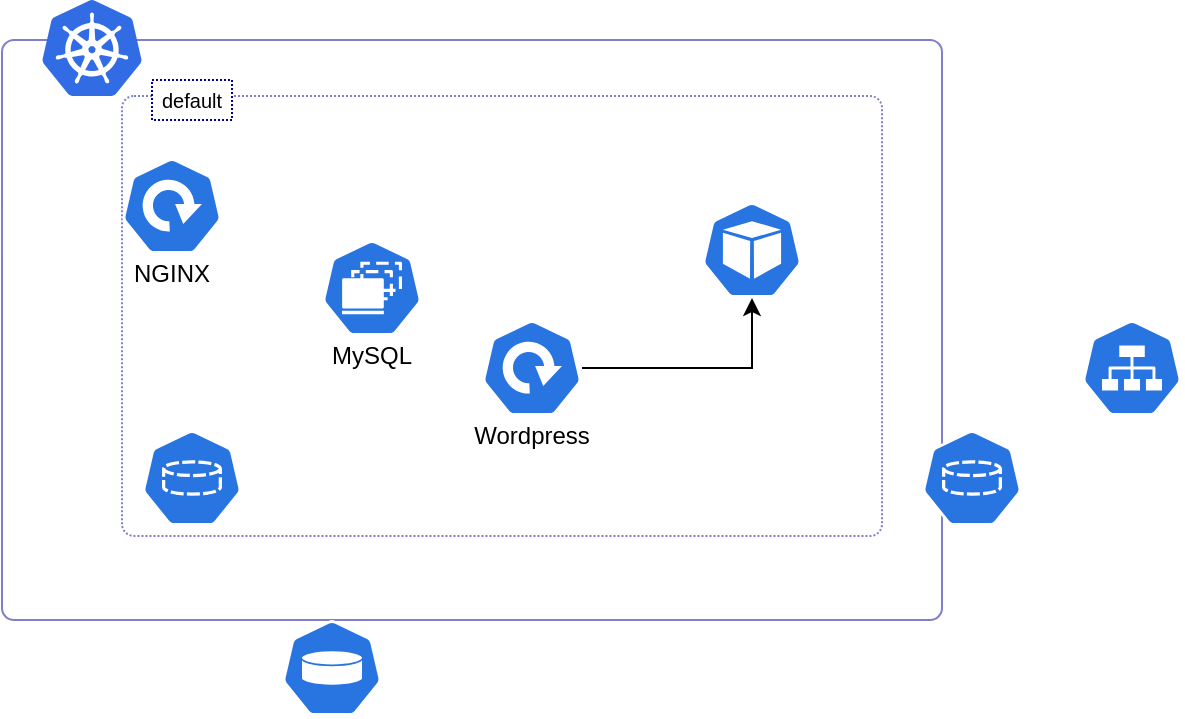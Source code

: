 <mxfile version="13.3.6" type="github">
  <diagram id="3YV74_hO6Tf0lM3VQDjn" name="Page-1">
    <mxGraphModel dx="813" dy="442" grid="1" gridSize="10" guides="1" tooltips="1" connect="1" arrows="1" fold="1" page="1" pageScale="1" pageWidth="827" pageHeight="1169" math="0" shadow="0">
      <root>
        <mxCell id="0" />
        <mxCell id="1" parent="0" />
        <mxCell id="ki1Fx-rU83kWniX6A4W7-23" value="" style="rounded=1;whiteSpace=wrap;html=1;labelBackgroundColor=none;glass=0;sketch=0;shadow=0;arcSize=12;absoluteArcSize=1;opacity=50;strokeColor=#000099;" vertex="1" parent="1">
          <mxGeometry x="50" y="390" width="470" height="290" as="geometry" />
        </mxCell>
        <mxCell id="ki1Fx-rU83kWniX6A4W7-24" value="" style="rounded=1;whiteSpace=wrap;html=1;labelBackgroundColor=none;glass=0;sketch=0;shadow=0;arcSize=12;absoluteArcSize=1;opacity=50;strokeColor=#000099;dashed=1;dashPattern=1 1;" vertex="1" parent="1">
          <mxGeometry x="110" y="418" width="380" height="220" as="geometry" />
        </mxCell>
        <mxCell id="ki1Fx-rU83kWniX6A4W7-2" value="" style="html=1;dashed=0;whitespace=wrap;fillColor=#2875E2;strokeColor=#ffffff;points=[[0.005,0.63,0],[0.1,0.2,0],[0.9,0.2,0],[0.5,0,0],[0.995,0.63,0],[0.72,0.99,0],[0.5,1,0],[0.28,0.99,0]];shape=mxgraph.kubernetes.icon;prIcon=pv" vertex="1" parent="1">
          <mxGeometry x="190" y="680" width="50" height="48" as="geometry" />
        </mxCell>
        <mxCell id="ki1Fx-rU83kWniX6A4W7-3" value="" style="html=1;dashed=0;whitespace=wrap;fillColor=#2875E2;strokeColor=#ffffff;points=[[0.005,0.63,0],[0.1,0.2,0],[0.9,0.2,0],[0.5,0,0],[0.995,0.63,0],[0.72,0.99,0],[0.5,1,0],[0.28,0.99,0]];shape=mxgraph.kubernetes.icon;prIcon=pvc" vertex="1" parent="1">
          <mxGeometry x="510" y="585" width="50" height="48" as="geometry" />
        </mxCell>
        <mxCell id="ki1Fx-rU83kWniX6A4W7-4" value="" style="html=1;dashed=0;whitespace=wrap;fillColor=#2875E2;strokeColor=#ffffff;points=[[0.005,0.63,0],[0.1,0.2,0],[0.9,0.2,0],[0.5,0,0],[0.995,0.63,0],[0.72,0.99,0],[0.5,1,0],[0.28,0.99,0]];shape=mxgraph.kubernetes.icon;prIcon=pvc" vertex="1" parent="1">
          <mxGeometry x="120" y="585" width="50" height="48" as="geometry" />
        </mxCell>
        <mxCell id="ki1Fx-rU83kWniX6A4W7-6" value="" style="html=1;dashed=0;whitespace=wrap;fillColor=#2875E2;strokeColor=#ffffff;points=[[0.005,0.63,0],[0.1,0.2,0],[0.9,0.2,0],[0.5,0,0],[0.995,0.63,0],[0.72,0.99,0],[0.5,1,0],[0.28,0.99,0]];shape=mxgraph.kubernetes.icon;prIcon=svc" vertex="1" parent="1">
          <mxGeometry x="590" y="530" width="50" height="48" as="geometry" />
        </mxCell>
        <mxCell id="ki1Fx-rU83kWniX6A4W7-9" value="" style="group" vertex="1" connectable="0" parent="1">
          <mxGeometry x="110" y="449" width="50" height="70" as="geometry" />
        </mxCell>
        <object label="" id="ki1Fx-rU83kWniX6A4W7-5">
          <mxCell style="html=1;dashed=0;whitespace=wrap;fillColor=#2875E2;strokeColor=#ffffff;points=[[0.005,0.63,0],[0.1,0.2,0],[0.9,0.2,0],[0.5,0,0],[0.995,0.63,0],[0.72,0.99,0],[0.5,1,0],[0.28,0.99,0]];shape=mxgraph.kubernetes.icon;prIcon=deploy;labelBackgroundColor=none;" vertex="1" parent="ki1Fx-rU83kWniX6A4W7-9">
            <mxGeometry width="50" height="48" as="geometry" />
          </mxCell>
        </object>
        <mxCell id="ki1Fx-rU83kWniX6A4W7-7" value="NGINX" style="text;html=1;strokeColor=none;fillColor=none;align=center;verticalAlign=middle;whiteSpace=wrap;rounded=0;labelBackgroundColor=none;" vertex="1" parent="ki1Fx-rU83kWniX6A4W7-9">
          <mxGeometry x="5" y="48" width="40" height="20" as="geometry" />
        </mxCell>
        <mxCell id="ki1Fx-rU83kWniX6A4W7-10" value="" style="group" vertex="1" connectable="0" parent="1">
          <mxGeometry x="290" y="530" width="50" height="70" as="geometry" />
        </mxCell>
        <object label="" id="ki1Fx-rU83kWniX6A4W7-11">
          <mxCell style="html=1;dashed=0;whitespace=wrap;fillColor=#2875E2;strokeColor=#ffffff;points=[[0.005,0.63,0],[0.1,0.2,0],[0.9,0.2,0],[0.5,0,0],[0.995,0.63,0],[0.72,0.99,0],[0.5,1,0],[0.28,0.99,0]];shape=mxgraph.kubernetes.icon;prIcon=deploy;labelBackgroundColor=none;" vertex="1" parent="ki1Fx-rU83kWniX6A4W7-10">
            <mxGeometry width="50" height="48" as="geometry" />
          </mxCell>
        </object>
        <mxCell id="ki1Fx-rU83kWniX6A4W7-12" value="Wordpress" style="text;html=1;strokeColor=none;fillColor=none;align=center;verticalAlign=middle;whiteSpace=wrap;rounded=0;labelBackgroundColor=none;" vertex="1" parent="ki1Fx-rU83kWniX6A4W7-10">
          <mxGeometry x="5" y="48" width="40" height="20" as="geometry" />
        </mxCell>
        <mxCell id="ki1Fx-rU83kWniX6A4W7-19" value="" style="group" vertex="1" connectable="0" parent="1">
          <mxGeometry x="210" y="490" width="50" height="68" as="geometry" />
        </mxCell>
        <mxCell id="ki1Fx-rU83kWniX6A4W7-17" value="" style="html=1;dashed=0;whitespace=wrap;fillColor=#2875E2;strokeColor=#ffffff;points=[[0.005,0.63,0],[0.1,0.2,0],[0.9,0.2,0],[0.5,0,0],[0.995,0.63,0],[0.72,0.99,0],[0.5,1,0],[0.28,0.99,0]];shape=mxgraph.kubernetes.icon;prIcon=ds;labelBackgroundColor=none;" vertex="1" parent="ki1Fx-rU83kWniX6A4W7-19">
          <mxGeometry width="50" height="48" as="geometry" />
        </mxCell>
        <mxCell id="ki1Fx-rU83kWniX6A4W7-18" value="MySQL" style="text;html=1;strokeColor=none;fillColor=none;align=center;verticalAlign=middle;whiteSpace=wrap;rounded=0;labelBackgroundColor=none;" vertex="1" parent="ki1Fx-rU83kWniX6A4W7-19">
          <mxGeometry x="5" y="48" width="40" height="20" as="geometry" />
        </mxCell>
        <mxCell id="ki1Fx-rU83kWniX6A4W7-20" value="" style="html=1;dashed=0;whitespace=wrap;fillColor=#2875E2;strokeColor=#ffffff;points=[[0.005,0.63,0],[0.1,0.2,0],[0.9,0.2,0],[0.5,0,0],[0.995,0.63,0],[0.72,0.99,0],[0.5,1,0],[0.28,0.99,0]];shape=mxgraph.kubernetes.icon;prIcon=pod;labelBackgroundColor=none;" vertex="1" parent="1">
          <mxGeometry x="400" y="471" width="50" height="48" as="geometry" />
        </mxCell>
        <mxCell id="ki1Fx-rU83kWniX6A4W7-21" value="" style="aspect=fixed;html=1;points=[];align=center;image;fontSize=12;image=img/lib/mscae/Kubernetes.svg;labelBackgroundColor=none;" vertex="1" parent="1">
          <mxGeometry x="70" y="370" width="50" height="48" as="geometry" />
        </mxCell>
        <mxCell id="ki1Fx-rU83kWniX6A4W7-26" style="edgeStyle=orthogonalEdgeStyle;rounded=0;orthogonalLoop=1;jettySize=auto;html=1;entryX=0.5;entryY=1;entryDx=0;entryDy=0;entryPerimeter=0;" edge="1" parent="1" source="ki1Fx-rU83kWniX6A4W7-11" target="ki1Fx-rU83kWniX6A4W7-20">
          <mxGeometry relative="1" as="geometry" />
        </mxCell>
        <mxCell id="ki1Fx-rU83kWniX6A4W7-27" value="default" style="text;html=1;align=center;verticalAlign=middle;whiteSpace=wrap;rounded=0;shadow=0;glass=0;dashed=1;dashPattern=1 1;labelBackgroundColor=none;sketch=0;fontSize=10;arcSize=12;strokeColor=#000099;fillColor=#ffffff;" vertex="1" parent="1">
          <mxGeometry x="125" y="410" width="40" height="20" as="geometry" />
        </mxCell>
      </root>
    </mxGraphModel>
  </diagram>
</mxfile>
